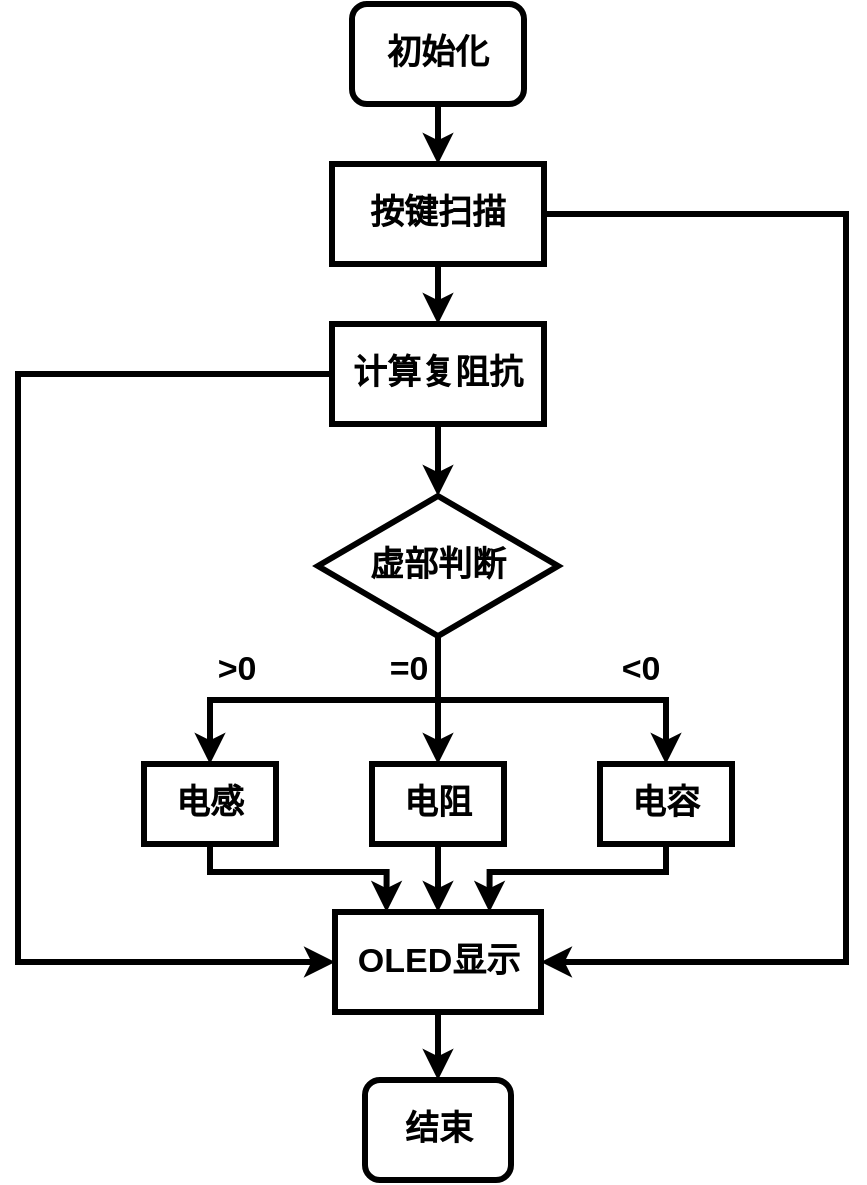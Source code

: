 <mxfile version="15.5.0" type="github">
  <diagram id="Muz9pPfY8YsB2fUk6h5s" name="Page-1">
    <mxGraphModel dx="1117" dy="549" grid="0" gridSize="10" guides="1" tooltips="1" connect="1" arrows="1" fold="1" page="1" pageScale="1" pageWidth="1169" pageHeight="1654" math="0" shadow="0">
      <root>
        <mxCell id="0" />
        <mxCell id="1" parent="0" />
        <mxCell id="rEOayMjC3FqxbJ5FP5kW-1" value="&lt;b&gt;&lt;font style=&quot;font-size: 17px&quot;&gt;初始化&lt;/font&gt;&lt;/b&gt;" style="rounded=1;whiteSpace=wrap;html=1;strokeWidth=3;" parent="1" vertex="1">
          <mxGeometry x="294" y="150" width="86" height="50" as="geometry" />
        </mxCell>
        <mxCell id="rEOayMjC3FqxbJ5FP5kW-17" style="edgeStyle=orthogonalEdgeStyle;rounded=0;orthogonalLoop=1;jettySize=auto;html=1;exitX=0.5;exitY=1;exitDx=0;exitDy=0;entryX=0.5;entryY=0;entryDx=0;entryDy=0;strokeWidth=3;" parent="1" target="rEOayMjC3FqxbJ5FP5kW-4" edge="1">
          <mxGeometry relative="1" as="geometry">
            <mxPoint x="337" y="200" as="sourcePoint" />
          </mxGeometry>
        </mxCell>
        <mxCell id="rEOayMjC3FqxbJ5FP5kW-18" style="edgeStyle=orthogonalEdgeStyle;rounded=0;orthogonalLoop=1;jettySize=auto;html=1;exitX=0.5;exitY=1;exitDx=0;exitDy=0;entryX=0.5;entryY=0;entryDx=0;entryDy=0;strokeWidth=3;" parent="1" source="rEOayMjC3FqxbJ5FP5kW-4" target="rEOayMjC3FqxbJ5FP5kW-7" edge="1">
          <mxGeometry relative="1" as="geometry" />
        </mxCell>
        <mxCell id="rEOayMjC3FqxbJ5FP5kW-26" style="edgeStyle=orthogonalEdgeStyle;rounded=0;orthogonalLoop=1;jettySize=auto;html=1;entryX=1;entryY=0.5;entryDx=0;entryDy=0;strokeWidth=3;" parent="1" source="rEOayMjC3FqxbJ5FP5kW-4" target="rEOayMjC3FqxbJ5FP5kW-13" edge="1">
          <mxGeometry relative="1" as="geometry">
            <Array as="points">
              <mxPoint x="541" y="255" />
              <mxPoint x="541" y="629" />
            </Array>
          </mxGeometry>
        </mxCell>
        <mxCell id="rEOayMjC3FqxbJ5FP5kW-4" value="&lt;b&gt;&lt;font style=&quot;font-size: 17px&quot;&gt;按键扫描&lt;/font&gt;&lt;/b&gt;" style="rounded=0;whiteSpace=wrap;html=1;strokeWidth=3;" parent="1" vertex="1">
          <mxGeometry x="284" y="230" width="106" height="50" as="geometry" />
        </mxCell>
        <mxCell id="rEOayMjC3FqxbJ5FP5kW-20" style="edgeStyle=orthogonalEdgeStyle;rounded=0;orthogonalLoop=1;jettySize=auto;html=1;exitX=0.5;exitY=1;exitDx=0;exitDy=0;entryX=0.5;entryY=0;entryDx=0;entryDy=0;strokeWidth=3;" parent="1" source="rEOayMjC3FqxbJ5FP5kW-5" target="rEOayMjC3FqxbJ5FP5kW-10" edge="1">
          <mxGeometry relative="1" as="geometry" />
        </mxCell>
        <mxCell id="Cb8lvjK5kSO8AXCbvgC5-3" style="edgeStyle=orthogonalEdgeStyle;rounded=0;orthogonalLoop=1;jettySize=auto;html=1;exitX=0.5;exitY=1;exitDx=0;exitDy=0;strokeWidth=3;" edge="1" parent="1" source="rEOayMjC3FqxbJ5FP5kW-5" target="rEOayMjC3FqxbJ5FP5kW-9">
          <mxGeometry relative="1" as="geometry" />
        </mxCell>
        <mxCell id="Cb8lvjK5kSO8AXCbvgC5-4" style="edgeStyle=orthogonalEdgeStyle;rounded=0;orthogonalLoop=1;jettySize=auto;html=1;exitX=0.5;exitY=1;exitDx=0;exitDy=0;entryX=0.5;entryY=0;entryDx=0;entryDy=0;strokeWidth=3;" edge="1" parent="1" source="rEOayMjC3FqxbJ5FP5kW-5" target="rEOayMjC3FqxbJ5FP5kW-11">
          <mxGeometry relative="1" as="geometry" />
        </mxCell>
        <mxCell id="rEOayMjC3FqxbJ5FP5kW-5" value="&lt;b&gt;&lt;font style=&quot;font-size: 17px&quot;&gt;虚部判断&lt;/font&gt;&lt;/b&gt;" style="rhombus;whiteSpace=wrap;html=1;strokeWidth=3;" parent="1" vertex="1">
          <mxGeometry x="277" y="396" width="120" height="70" as="geometry" />
        </mxCell>
        <mxCell id="rEOayMjC3FqxbJ5FP5kW-19" style="edgeStyle=orthogonalEdgeStyle;rounded=0;orthogonalLoop=1;jettySize=auto;html=1;exitX=0.5;exitY=1;exitDx=0;exitDy=0;entryX=0.5;entryY=0;entryDx=0;entryDy=0;strokeWidth=3;" parent="1" source="rEOayMjC3FqxbJ5FP5kW-7" target="rEOayMjC3FqxbJ5FP5kW-5" edge="1">
          <mxGeometry relative="1" as="geometry" />
        </mxCell>
        <mxCell id="rEOayMjC3FqxbJ5FP5kW-27" style="edgeStyle=orthogonalEdgeStyle;rounded=0;orthogonalLoop=1;jettySize=auto;html=1;entryX=0;entryY=0.5;entryDx=0;entryDy=0;strokeWidth=3;" parent="1" source="rEOayMjC3FqxbJ5FP5kW-7" target="rEOayMjC3FqxbJ5FP5kW-13" edge="1">
          <mxGeometry relative="1" as="geometry">
            <Array as="points">
              <mxPoint x="127" y="335" />
              <mxPoint x="127" y="629" />
            </Array>
          </mxGeometry>
        </mxCell>
        <mxCell id="rEOayMjC3FqxbJ5FP5kW-7" value="&lt;b&gt;&lt;font style=&quot;font-size: 17px&quot;&gt;计算复阻抗&lt;/font&gt;&lt;/b&gt;" style="rounded=0;whiteSpace=wrap;html=1;strokeWidth=3;" parent="1" vertex="1">
          <mxGeometry x="284" y="310" width="106" height="50" as="geometry" />
        </mxCell>
        <mxCell id="Cb8lvjK5kSO8AXCbvgC5-6" style="edgeStyle=orthogonalEdgeStyle;rounded=0;orthogonalLoop=1;jettySize=auto;html=1;entryX=0.25;entryY=0;entryDx=0;entryDy=0;strokeWidth=3;" edge="1" parent="1" source="rEOayMjC3FqxbJ5FP5kW-9" target="rEOayMjC3FqxbJ5FP5kW-13">
          <mxGeometry relative="1" as="geometry">
            <Array as="points">
              <mxPoint x="223" y="584" />
              <mxPoint x="311" y="584" />
            </Array>
          </mxGeometry>
        </mxCell>
        <mxCell id="rEOayMjC3FqxbJ5FP5kW-9" value="&lt;b&gt;&lt;font style=&quot;font-size: 17px&quot;&gt;电感&lt;/font&gt;&lt;/b&gt;" style="rounded=0;whiteSpace=wrap;html=1;strokeWidth=3;" parent="1" vertex="1">
          <mxGeometry x="190" y="530" width="66" height="40" as="geometry" />
        </mxCell>
        <mxCell id="Cb8lvjK5kSO8AXCbvgC5-1" style="edgeStyle=orthogonalEdgeStyle;rounded=0;orthogonalLoop=1;jettySize=auto;html=1;exitX=0.5;exitY=1;exitDx=0;exitDy=0;entryX=0.5;entryY=0;entryDx=0;entryDy=0;strokeWidth=3;" edge="1" parent="1" source="rEOayMjC3FqxbJ5FP5kW-10" target="rEOayMjC3FqxbJ5FP5kW-13">
          <mxGeometry relative="1" as="geometry" />
        </mxCell>
        <mxCell id="rEOayMjC3FqxbJ5FP5kW-10" value="&lt;b&gt;&lt;font style=&quot;font-size: 17px&quot;&gt;电阻&lt;/font&gt;&lt;/b&gt;" style="rounded=0;whiteSpace=wrap;html=1;strokeWidth=3;" parent="1" vertex="1">
          <mxGeometry x="304" y="530" width="66" height="40" as="geometry" />
        </mxCell>
        <mxCell id="Cb8lvjK5kSO8AXCbvgC5-7" style="edgeStyle=orthogonalEdgeStyle;rounded=0;orthogonalLoop=1;jettySize=auto;html=1;entryX=0.75;entryY=0;entryDx=0;entryDy=0;strokeWidth=3;" edge="1" parent="1" source="rEOayMjC3FqxbJ5FP5kW-11" target="rEOayMjC3FqxbJ5FP5kW-13">
          <mxGeometry relative="1" as="geometry">
            <Array as="points">
              <mxPoint x="451" y="584" />
              <mxPoint x="363" y="584" />
            </Array>
          </mxGeometry>
        </mxCell>
        <mxCell id="rEOayMjC3FqxbJ5FP5kW-11" value="&lt;b&gt;&lt;font style=&quot;font-size: 17px&quot;&gt;电容&lt;/font&gt;&lt;/b&gt;" style="rounded=0;whiteSpace=wrap;html=1;strokeWidth=3;" parent="1" vertex="1">
          <mxGeometry x="418" y="530" width="66" height="40" as="geometry" />
        </mxCell>
        <mxCell id="rEOayMjC3FqxbJ5FP5kW-22" style="edgeStyle=orthogonalEdgeStyle;rounded=0;orthogonalLoop=1;jettySize=auto;html=1;exitX=0.5;exitY=1;exitDx=0;exitDy=0;entryX=0.5;entryY=0;entryDx=0;entryDy=0;strokeWidth=3;" parent="1" source="rEOayMjC3FqxbJ5FP5kW-13" target="rEOayMjC3FqxbJ5FP5kW-14" edge="1">
          <mxGeometry relative="1" as="geometry" />
        </mxCell>
        <mxCell id="rEOayMjC3FqxbJ5FP5kW-13" value="&lt;b&gt;&lt;font style=&quot;font-size: 17px&quot;&gt;OLED显示&lt;/font&gt;&lt;/b&gt;" style="rounded=0;whiteSpace=wrap;html=1;strokeWidth=3;" parent="1" vertex="1">
          <mxGeometry x="285.5" y="604" width="103" height="50" as="geometry" />
        </mxCell>
        <mxCell id="rEOayMjC3FqxbJ5FP5kW-14" value="&lt;b&gt;&lt;font style=&quot;font-size: 17px&quot;&gt;结束&lt;/font&gt;&lt;/b&gt;" style="rounded=1;whiteSpace=wrap;html=1;strokeWidth=3;" parent="1" vertex="1">
          <mxGeometry x="300.5" y="688" width="73" height="50" as="geometry" />
        </mxCell>
        <mxCell id="rEOayMjC3FqxbJ5FP5kW-35" value="&lt;b&gt;&lt;font style=&quot;font-size: 17px&quot;&gt;&amp;gt;0&lt;/font&gt;&lt;/b&gt;" style="text;html=1;align=center;verticalAlign=middle;resizable=0;points=[];autosize=1;strokeColor=none;" parent="1" vertex="1">
          <mxGeometry x="221" y="473" width="30" height="20" as="geometry" />
        </mxCell>
        <mxCell id="rEOayMjC3FqxbJ5FP5kW-37" value="&lt;b&gt;&lt;font style=&quot;font-size: 17px&quot;&gt;=0&lt;/font&gt;&lt;/b&gt;" style="text;html=1;align=center;verticalAlign=middle;resizable=0;points=[];autosize=1;strokeColor=none;" parent="1" vertex="1">
          <mxGeometry x="307" y="473" width="30" height="20" as="geometry" />
        </mxCell>
        <mxCell id="Cb8lvjK5kSO8AXCbvgC5-5" value="&lt;b&gt;&lt;font style=&quot;font-size: 17px&quot;&gt;&amp;lt;0&lt;/font&gt;&lt;/b&gt;" style="text;html=1;align=center;verticalAlign=middle;resizable=0;points=[];autosize=1;strokeColor=none;" vertex="1" parent="1">
          <mxGeometry x="423" y="473" width="29" height="20" as="geometry" />
        </mxCell>
      </root>
    </mxGraphModel>
  </diagram>
</mxfile>
